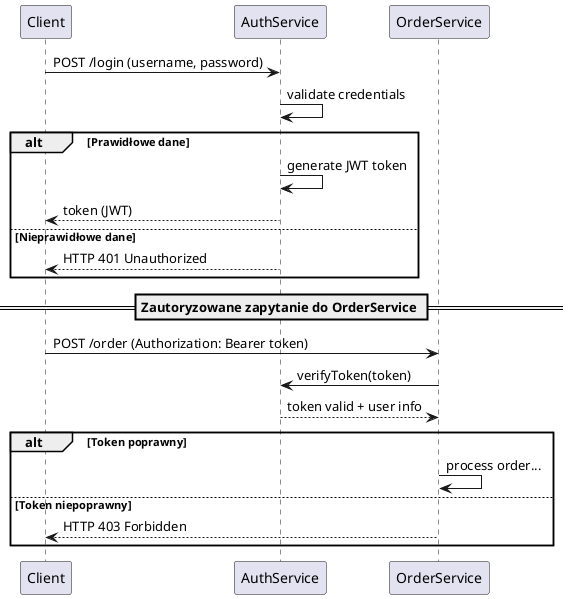 @startuml
Client -> AuthService: POST /login (username, password)
AuthService -> AuthService: validate credentials
alt Prawidłowe dane
    AuthService -> AuthService: generate JWT token
    AuthService --> Client: token (JWT)
else Nieprawidłowe dane
    AuthService --> Client: HTTP 401 Unauthorized
end

== Zautoryzowane zapytanie do OrderService ==

Client -> OrderService: POST /order (Authorization: Bearer token)
OrderService -> AuthService: verifyToken(token)
AuthService --> OrderService: token valid + user info

alt Token poprawny
    OrderService -> OrderService: process order...
else Token niepoprawny
    OrderService --> Client: HTTP 403 Forbidden
end

@enduml